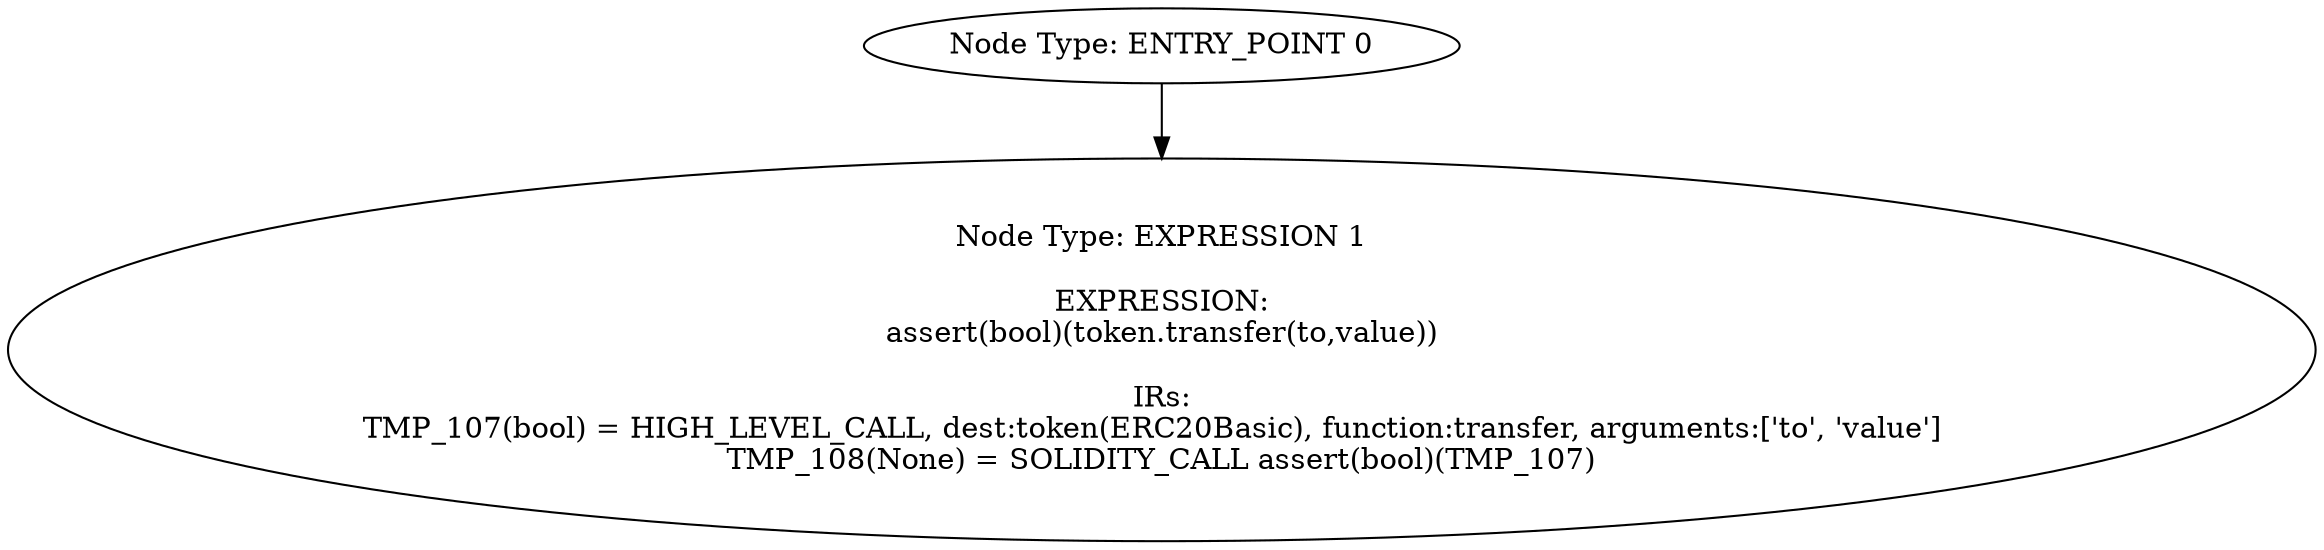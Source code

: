 digraph{
0[label="Node Type: ENTRY_POINT 0
"];
0->1;
1[label="Node Type: EXPRESSION 1

EXPRESSION:
assert(bool)(token.transfer(to,value))

IRs:
TMP_107(bool) = HIGH_LEVEL_CALL, dest:token(ERC20Basic), function:transfer, arguments:['to', 'value']  
TMP_108(None) = SOLIDITY_CALL assert(bool)(TMP_107)"];
}
